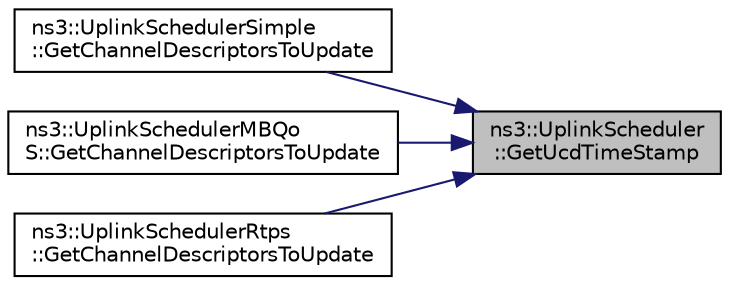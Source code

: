 digraph "ns3::UplinkScheduler::GetUcdTimeStamp"
{
 // LATEX_PDF_SIZE
  edge [fontname="Helvetica",fontsize="10",labelfontname="Helvetica",labelfontsize="10"];
  node [fontname="Helvetica",fontsize="10",shape=record];
  rankdir="RL";
  Node1 [label="ns3::UplinkScheduler\l::GetUcdTimeStamp",height=0.2,width=0.4,color="black", fillcolor="grey75", style="filled", fontcolor="black",tooltip=" "];
  Node1 -> Node2 [dir="back",color="midnightblue",fontsize="10",style="solid",fontname="Helvetica"];
  Node2 [label="ns3::UplinkSchedulerSimple\l::GetChannelDescriptorsToUpdate",height=0.2,width=0.4,color="black", fillcolor="white", style="filled",URL="$classns3_1_1_uplink_scheduler_simple.html#ae2e28db89d928dbd6e0b1795d21a2393",tooltip="Determines if channel descriptors sent in the current frame are required to be updated."];
  Node1 -> Node3 [dir="back",color="midnightblue",fontsize="10",style="solid",fontname="Helvetica"];
  Node3 [label="ns3::UplinkSchedulerMBQo\lS::GetChannelDescriptorsToUpdate",height=0.2,width=0.4,color="black", fillcolor="white", style="filled",URL="$classns3_1_1_uplink_scheduler_m_b_qo_s.html#a623029436fb0c8786de9d5ce1adf5978",tooltip="Determines if channel descriptors sent in the current frame are required to be updated."];
  Node1 -> Node4 [dir="back",color="midnightblue",fontsize="10",style="solid",fontname="Helvetica"];
  Node4 [label="ns3::UplinkSchedulerRtps\l::GetChannelDescriptorsToUpdate",height=0.2,width=0.4,color="black", fillcolor="white", style="filled",URL="$classns3_1_1_uplink_scheduler_rtps.html#a81d2d944421fd34d2b260f406b7a0649",tooltip="Determines if channel descriptors sent in the current frame are required to be updated."];
}
